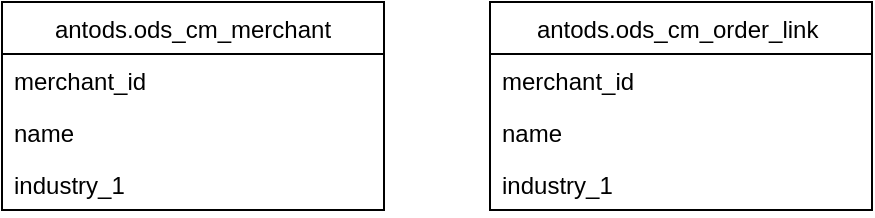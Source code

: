 <mxfile version="13.2.4" type="github"><diagram id="mZ-hszF8ycp0aYkoljvE" name="Page-1"><mxGraphModel dx="676" dy="326" grid="0" gridSize="10" guides="1" tooltips="1" connect="1" arrows="1" fold="1" page="1" pageScale="1" pageWidth="1169" pageHeight="827" math="0" shadow="0"><root><mxCell id="0"/><mxCell id="1" parent="0"/><mxCell id="3kqBFthsMTbiU0FOf2R9-5" value="antods.ods_cm_merchant" style="swimlane;fontStyle=0;childLayout=stackLayout;horizontal=1;startSize=26;fillColor=none;horizontalStack=0;resizeParent=1;resizeParentMax=0;resizeLast=0;collapsible=1;marginBottom=0;" vertex="1" parent="1"><mxGeometry x="95" y="78" width="191" height="104" as="geometry"><mxRectangle x="95" y="78" width="165" height="26" as="alternateBounds"/></mxGeometry></mxCell><mxCell id="3kqBFthsMTbiU0FOf2R9-6" value="merchant_id" style="text;strokeColor=none;fillColor=none;align=left;verticalAlign=top;spacingLeft=4;spacingRight=4;overflow=hidden;rotatable=0;points=[[0,0.5],[1,0.5]];portConstraint=eastwest;" vertex="1" parent="3kqBFthsMTbiU0FOf2R9-5"><mxGeometry y="26" width="191" height="26" as="geometry"/></mxCell><mxCell id="3kqBFthsMTbiU0FOf2R9-7" value="name" style="text;strokeColor=none;fillColor=none;align=left;verticalAlign=top;spacingLeft=4;spacingRight=4;overflow=hidden;rotatable=0;points=[[0,0.5],[1,0.5]];portConstraint=eastwest;" vertex="1" parent="3kqBFthsMTbiU0FOf2R9-5"><mxGeometry y="52" width="191" height="26" as="geometry"/></mxCell><mxCell id="3kqBFthsMTbiU0FOf2R9-8" value="industry_1" style="text;strokeColor=none;fillColor=none;align=left;verticalAlign=top;spacingLeft=4;spacingRight=4;overflow=hidden;rotatable=0;points=[[0,0.5],[1,0.5]];portConstraint=eastwest;" vertex="1" parent="3kqBFthsMTbiU0FOf2R9-5"><mxGeometry y="78" width="191" height="26" as="geometry"/></mxCell><mxCell id="3kqBFthsMTbiU0FOf2R9-13" value="antods.ods_cm_order_link " style="swimlane;fontStyle=0;childLayout=stackLayout;horizontal=1;startSize=26;fillColor=none;horizontalStack=0;resizeParent=1;resizeParentMax=0;resizeLast=0;collapsible=1;marginBottom=0;" vertex="1" parent="1"><mxGeometry x="339" y="78" width="191" height="104" as="geometry"><mxRectangle x="95" y="78" width="165" height="26" as="alternateBounds"/></mxGeometry></mxCell><mxCell id="3kqBFthsMTbiU0FOf2R9-14" value="merchant_id" style="text;strokeColor=none;fillColor=none;align=left;verticalAlign=top;spacingLeft=4;spacingRight=4;overflow=hidden;rotatable=0;points=[[0,0.5],[1,0.5]];portConstraint=eastwest;" vertex="1" parent="3kqBFthsMTbiU0FOf2R9-13"><mxGeometry y="26" width="191" height="26" as="geometry"/></mxCell><mxCell id="3kqBFthsMTbiU0FOf2R9-15" value="name" style="text;strokeColor=none;fillColor=none;align=left;verticalAlign=top;spacingLeft=4;spacingRight=4;overflow=hidden;rotatable=0;points=[[0,0.5],[1,0.5]];portConstraint=eastwest;" vertex="1" parent="3kqBFthsMTbiU0FOf2R9-13"><mxGeometry y="52" width="191" height="26" as="geometry"/></mxCell><mxCell id="3kqBFthsMTbiU0FOf2R9-16" value="industry_1" style="text;strokeColor=none;fillColor=none;align=left;verticalAlign=top;spacingLeft=4;spacingRight=4;overflow=hidden;rotatable=0;points=[[0,0.5],[1,0.5]];portConstraint=eastwest;" vertex="1" parent="3kqBFthsMTbiU0FOf2R9-13"><mxGeometry y="78" width="191" height="26" as="geometry"/></mxCell></root></mxGraphModel></diagram></mxfile>